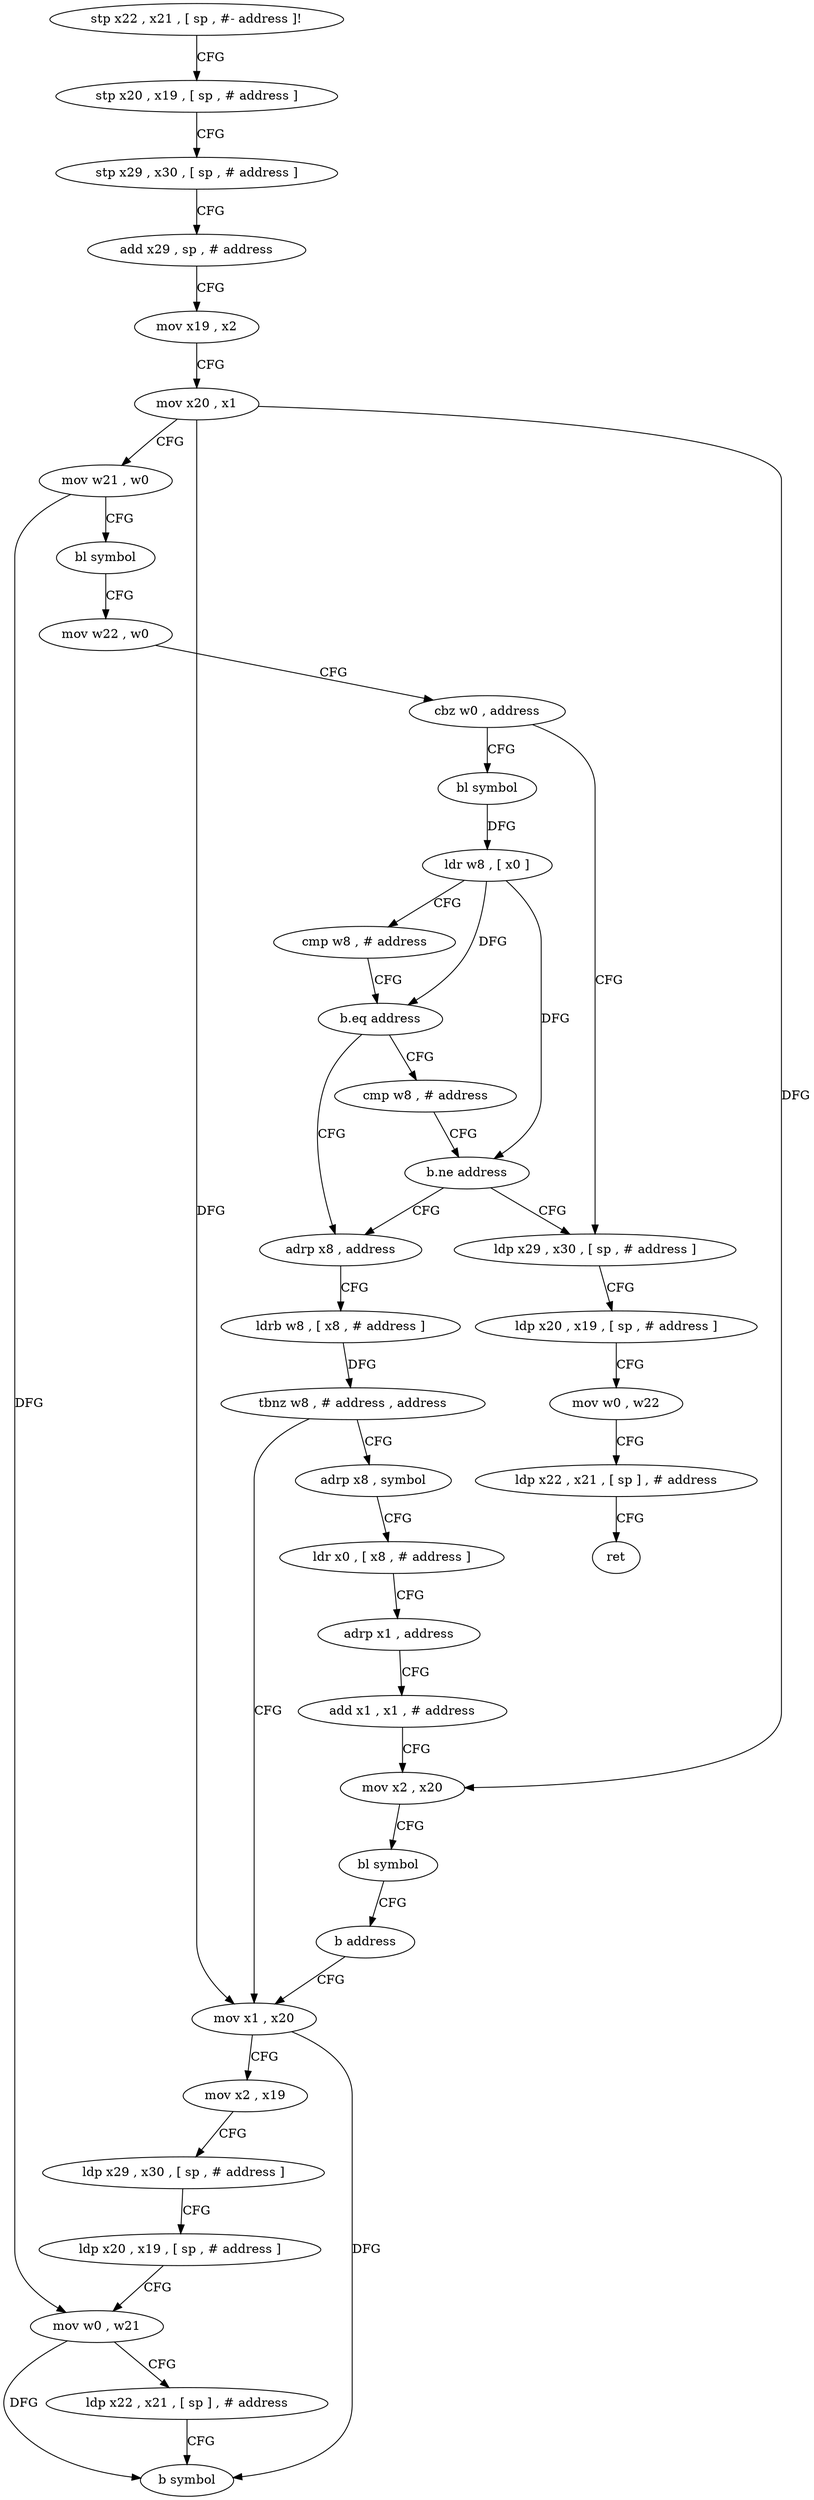 digraph "func" {
"4243096" [label = "stp x22 , x21 , [ sp , #- address ]!" ]
"4243100" [label = "stp x20 , x19 , [ sp , # address ]" ]
"4243104" [label = "stp x29 , x30 , [ sp , # address ]" ]
"4243108" [label = "add x29 , sp , # address" ]
"4243112" [label = "mov x19 , x2" ]
"4243116" [label = "mov x20 , x1" ]
"4243120" [label = "mov w21 , w0" ]
"4243124" [label = "bl symbol" ]
"4243128" [label = "mov w22 , w0" ]
"4243132" [label = "cbz w0 , address" ]
"4243200" [label = "ldp x29 , x30 , [ sp , # address ]" ]
"4243136" [label = "bl symbol" ]
"4243204" [label = "ldp x20 , x19 , [ sp , # address ]" ]
"4243208" [label = "mov w0 , w22" ]
"4243212" [label = "ldp x22 , x21 , [ sp ] , # address" ]
"4243216" [label = "ret" ]
"4243140" [label = "ldr w8 , [ x0 ]" ]
"4243144" [label = "cmp w8 , # address" ]
"4243148" [label = "b.eq address" ]
"4243160" [label = "adrp x8 , address" ]
"4243152" [label = "cmp w8 , # address" ]
"4243164" [label = "ldrb w8 , [ x8 , # address ]" ]
"4243168" [label = "tbnz w8 , # address , address" ]
"4243220" [label = "adrp x8 , symbol" ]
"4243172" [label = "mov x1 , x20" ]
"4243156" [label = "b.ne address" ]
"4243224" [label = "ldr x0 , [ x8 , # address ]" ]
"4243228" [label = "adrp x1 , address" ]
"4243232" [label = "add x1 , x1 , # address" ]
"4243236" [label = "mov x2 , x20" ]
"4243240" [label = "bl symbol" ]
"4243244" [label = "b address" ]
"4243176" [label = "mov x2 , x19" ]
"4243180" [label = "ldp x29 , x30 , [ sp , # address ]" ]
"4243184" [label = "ldp x20 , x19 , [ sp , # address ]" ]
"4243188" [label = "mov w0 , w21" ]
"4243192" [label = "ldp x22 , x21 , [ sp ] , # address" ]
"4243196" [label = "b symbol" ]
"4243096" -> "4243100" [ label = "CFG" ]
"4243100" -> "4243104" [ label = "CFG" ]
"4243104" -> "4243108" [ label = "CFG" ]
"4243108" -> "4243112" [ label = "CFG" ]
"4243112" -> "4243116" [ label = "CFG" ]
"4243116" -> "4243120" [ label = "CFG" ]
"4243116" -> "4243236" [ label = "DFG" ]
"4243116" -> "4243172" [ label = "DFG" ]
"4243120" -> "4243124" [ label = "CFG" ]
"4243120" -> "4243188" [ label = "DFG" ]
"4243124" -> "4243128" [ label = "CFG" ]
"4243128" -> "4243132" [ label = "CFG" ]
"4243132" -> "4243200" [ label = "CFG" ]
"4243132" -> "4243136" [ label = "CFG" ]
"4243200" -> "4243204" [ label = "CFG" ]
"4243136" -> "4243140" [ label = "DFG" ]
"4243204" -> "4243208" [ label = "CFG" ]
"4243208" -> "4243212" [ label = "CFG" ]
"4243212" -> "4243216" [ label = "CFG" ]
"4243140" -> "4243144" [ label = "CFG" ]
"4243140" -> "4243148" [ label = "DFG" ]
"4243140" -> "4243156" [ label = "DFG" ]
"4243144" -> "4243148" [ label = "CFG" ]
"4243148" -> "4243160" [ label = "CFG" ]
"4243148" -> "4243152" [ label = "CFG" ]
"4243160" -> "4243164" [ label = "CFG" ]
"4243152" -> "4243156" [ label = "CFG" ]
"4243164" -> "4243168" [ label = "DFG" ]
"4243168" -> "4243220" [ label = "CFG" ]
"4243168" -> "4243172" [ label = "CFG" ]
"4243220" -> "4243224" [ label = "CFG" ]
"4243172" -> "4243176" [ label = "CFG" ]
"4243172" -> "4243196" [ label = "DFG" ]
"4243156" -> "4243200" [ label = "CFG" ]
"4243156" -> "4243160" [ label = "CFG" ]
"4243224" -> "4243228" [ label = "CFG" ]
"4243228" -> "4243232" [ label = "CFG" ]
"4243232" -> "4243236" [ label = "CFG" ]
"4243236" -> "4243240" [ label = "CFG" ]
"4243240" -> "4243244" [ label = "CFG" ]
"4243244" -> "4243172" [ label = "CFG" ]
"4243176" -> "4243180" [ label = "CFG" ]
"4243180" -> "4243184" [ label = "CFG" ]
"4243184" -> "4243188" [ label = "CFG" ]
"4243188" -> "4243192" [ label = "CFG" ]
"4243188" -> "4243196" [ label = "DFG" ]
"4243192" -> "4243196" [ label = "CFG" ]
}
